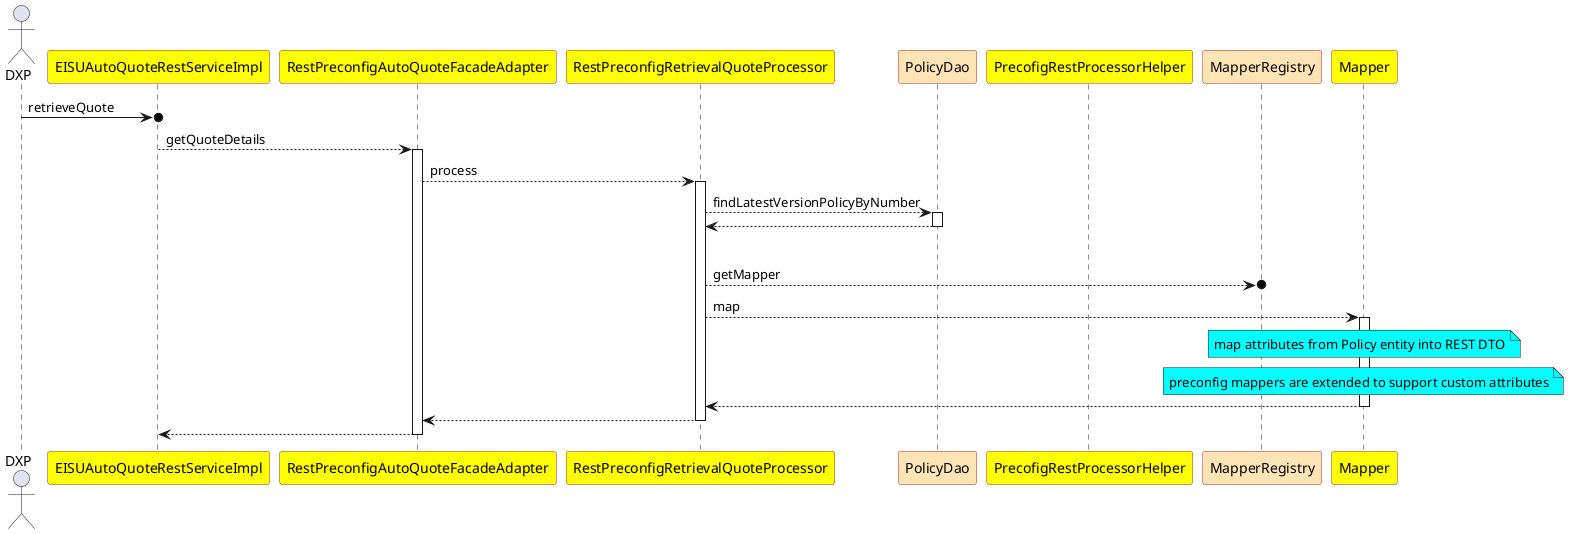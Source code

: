 @startuml
skinparam  participant {
  BackgroundColor yellow
  BorderColor brown
}

actor DXP

participant EISUAutoQuoteRestServiceImpl
participant RestPreconfigAutoQuoteFacadeAdapter
participant RestPreconfigRetrievalQuoteProcessor
participant PolicyDao #moccasin
participant PrecofigRestProcessorHelper
participant MapperRegistry #moccasin
participant Mapper


DXP ->o EISUAutoQuoteRestServiceImpl:retrieveQuote
EISUAutoQuoteRestServiceImpl --> RestPreconfigAutoQuoteFacadeAdapter ++: getQuoteDetails
RestPreconfigAutoQuoteFacadeAdapter --> RestPreconfigRetrievalQuoteProcessor ++: process
RestPreconfigRetrievalQuoteProcessor --> PolicyDao ++ :findLatestVersionPolicyByNumber
return
loop "all mappers for policy"
RestPreconfigRetrievalQuoteProcessor -->o MapperRegistry:getMapper
RestPreconfigRetrievalQuoteProcessor --> Mapper ++:map
note over Mapper #aqua: map attributes from Policy entity into REST DTO
note over Mapper #aqua: preconfig mappers are extended to support custom attributes
return
return
return
@enduml
